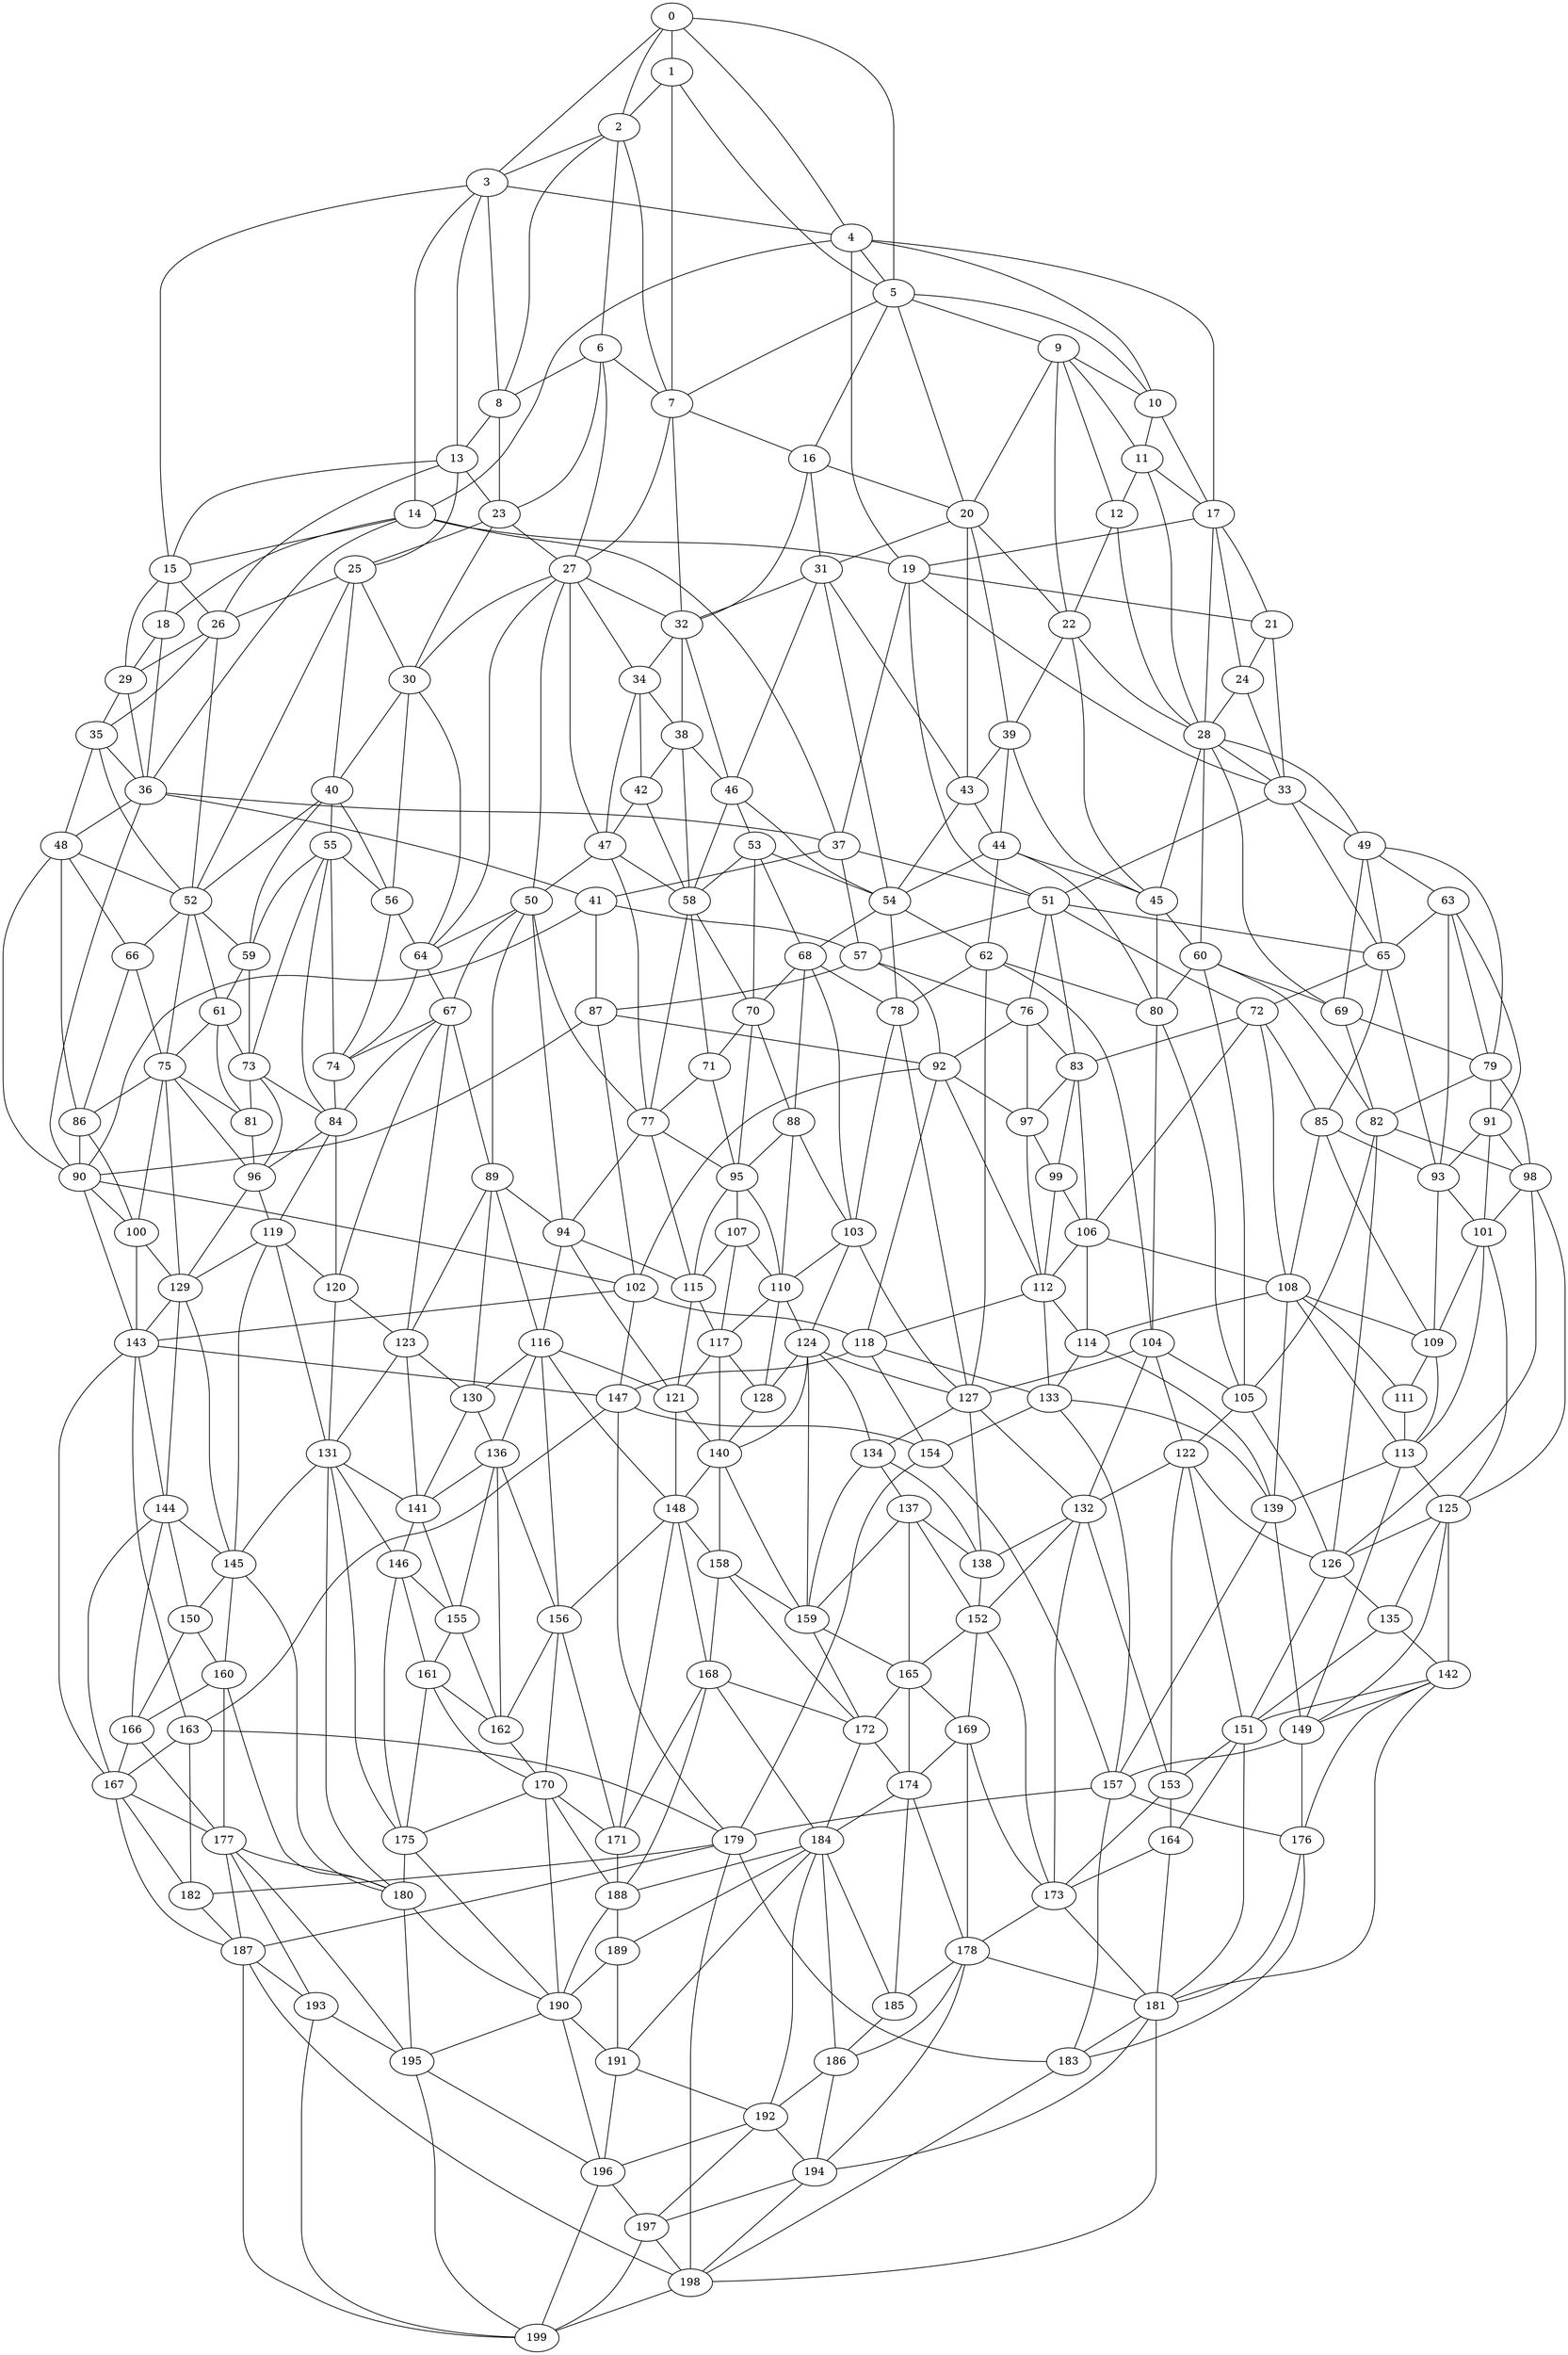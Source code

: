 graph g {0;1;2;3;4;5;6;7;8;9;10;11;12;13;14;15;16;17;18;19;20;21;22;23;24;25;26;27;28;29;30;31;32;33;34;35;36;37;38;39;40;41;42;43;44;45;46;47;48;49;50;51;52;53;54;55;56;57;58;59;60;61;62;63;64;65;66;67;68;69;70;71;72;73;74;75;76;77;78;79;80;81;82;83;84;85;86;87;88;89;90;91;92;93;94;95;96;97;98;99;100;101;102;103;104;105;106;107;108;109;110;111;112;113;114;115;116;117;118;119;120;121;122;123;124;125;126;127;128;129;130;131;132;133;134;135;136;137;138;139;140;141;142;143;144;145;146;147;148;149;150;151;152;153;154;155;156;157;158;159;160;161;162;163;164;165;166;167;168;169;170;171;172;173;174;175;176;177;178;179;180;181;182;183;184;185;186;187;188;189;190;191;192;193;194;195;196;197;198;199;0 -- 1;0 -- 2;0 -- 3;0 -- 4;0 -- 5;1 -- 2;1 -- 5;1 -- 7;2 -- 3;2 -- 6;2 -- 7;2 -- 8;3 -- 4;3 -- 8;3 -- 13;3 -- 14;3 -- 15;4 -- 5;4 -- 10;4 -- 14;4 -- 17;4 -- 19;5 -- 7;5 -- 9;5 -- 10;5 -- 16;5 -- 20;6 -- 7;6 -- 8;6 -- 23;6 -- 27;7 -- 16;7 -- 27;7 -- 32;8 -- 13;8 -- 23;9 -- 10;9 -- 11;9 -- 12;9 -- 20;9 -- 22;10 -- 11;10 -- 17;11 -- 12;11 -- 17;11 -- 28;12 -- 22;12 -- 28;13 -- 15;13 -- 23;13 -- 25;13 -- 26;14 -- 15;14 -- 18;14 -- 19;14 -- 36;14 -- 37;15 -- 18;15 -- 26;15 -- 29;16 -- 20;16 -- 31;16 -- 32;17 -- 19;17 -- 21;17 -- 24;17 -- 28;18 -- 29;18 -- 36;19 -- 21;19 -- 33;19 -- 37;19 -- 51;20 -- 22;20 -- 31;20 -- 39;20 -- 43;21 -- 24;21 -- 33;22 -- 28;22 -- 39;22 -- 45;23 -- 25;23 -- 27;23 -- 30;24 -- 28;24 -- 33;25 -- 26;25 -- 30;25 -- 40;25 -- 52;26 -- 29;26 -- 35;26 -- 52;27 -- 30;27 -- 32;27 -- 34;27 -- 47;27 -- 50;27 -- 64;28 -- 33;28 -- 45;28 -- 49;28 -- 60;28 -- 69;29 -- 35;29 -- 36;30 -- 40;30 -- 56;30 -- 64;31 -- 32;31 -- 43;31 -- 46;31 -- 54;32 -- 34;32 -- 38;32 -- 46;33 -- 49;33 -- 51;33 -- 65;34 -- 38;34 -- 42;34 -- 47;35 -- 36;35 -- 48;35 -- 52;36 -- 37;36 -- 41;36 -- 48;36 -- 90;37 -- 41;37 -- 51;37 -- 57;38 -- 42;38 -- 46;38 -- 58;39 -- 43;39 -- 44;39 -- 45;40 -- 52;40 -- 55;40 -- 56;40 -- 59;41 -- 57;41 -- 87;41 -- 90;42 -- 47;42 -- 58;43 -- 44;43 -- 54;44 -- 45;44 -- 54;44 -- 62;44 -- 80;45 -- 60;45 -- 80;46 -- 53;46 -- 54;46 -- 58;47 -- 50;47 -- 58;47 -- 77;48 -- 52;48 -- 66;48 -- 86;48 -- 90;49 -- 63;49 -- 65;49 -- 69;49 -- 79;50 -- 64;50 -- 67;50 -- 77;50 -- 89;50 -- 94;51 -- 57;51 -- 65;51 -- 72;51 -- 76;51 -- 83;52 -- 59;52 -- 61;52 -- 66;52 -- 75;53 -- 54;53 -- 58;53 -- 68;53 -- 70;54 -- 62;54 -- 68;54 -- 78;55 -- 56;55 -- 59;55 -- 73;55 -- 74;55 -- 84;56 -- 64;56 -- 74;57 -- 76;57 -- 87;57 -- 92;58 -- 70;58 -- 71;58 -- 77;59 -- 61;59 -- 73;60 -- 69;60 -- 80;60 -- 82;60 -- 105;61 -- 73;61 -- 75;61 -- 81;62 -- 78;62 -- 80;62 -- 104;62 -- 127;63 -- 65;63 -- 79;63 -- 91;63 -- 93;64 -- 67;64 -- 74;65 -- 72;65 -- 85;65 -- 93;66 -- 75;66 -- 86;67 -- 74;67 -- 84;67 -- 89;67 -- 120;67 -- 123;68 -- 70;68 -- 78;68 -- 88;68 -- 103;69 -- 79;69 -- 82;70 -- 71;70 -- 88;70 -- 95;71 -- 77;71 -- 95;72 -- 83;72 -- 85;72 -- 106;72 -- 108;73 -- 81;73 -- 84;73 -- 96;74 -- 84;75 -- 81;75 -- 86;75 -- 96;75 -- 100;75 -- 129;76 -- 83;76 -- 92;76 -- 97;77 -- 94;77 -- 95;77 -- 115;78 -- 103;78 -- 127;79 -- 82;79 -- 91;79 -- 98;80 -- 104;80 -- 105;81 -- 96;82 -- 98;82 -- 105;82 -- 126;83 -- 97;83 -- 99;83 -- 106;84 -- 96;84 -- 119;84 -- 120;85 -- 93;85 -- 108;85 -- 109;86 -- 90;86 -- 100;87 -- 90;87 -- 92;87 -- 102;88 -- 95;88 -- 103;88 -- 110;89 -- 94;89 -- 116;89 -- 123;89 -- 130;90 -- 100;90 -- 102;90 -- 143;91 -- 93;91 -- 98;91 -- 101;92 -- 97;92 -- 102;92 -- 112;92 -- 118;93 -- 101;93 -- 109;94 -- 115;94 -- 116;94 -- 121;95 -- 107;95 -- 110;95 -- 115;96 -- 119;96 -- 129;97 -- 99;97 -- 112;98 -- 101;98 -- 125;98 -- 126;99 -- 106;99 -- 112;100 -- 129;100 -- 143;101 -- 109;101 -- 113;101 -- 125;102 -- 118;102 -- 143;102 -- 147;103 -- 110;103 -- 124;103 -- 127;104 -- 105;104 -- 122;104 -- 127;104 -- 132;105 -- 122;105 -- 126;106 -- 108;106 -- 112;106 -- 114;107 -- 110;107 -- 115;107 -- 117;108 -- 109;108 -- 111;108 -- 113;108 -- 114;108 -- 139;109 -- 111;109 -- 113;110 -- 117;110 -- 124;110 -- 128;111 -- 113;112 -- 114;112 -- 118;112 -- 133;113 -- 125;113 -- 139;113 -- 149;114 -- 133;114 -- 139;115 -- 117;115 -- 121;116 -- 121;116 -- 130;116 -- 136;116 -- 148;116 -- 156;117 -- 121;117 -- 128;117 -- 140;118 -- 133;118 -- 147;118 -- 154;119 -- 120;119 -- 129;119 -- 131;119 -- 145;120 -- 123;120 -- 131;121 -- 140;121 -- 148;122 -- 126;122 -- 132;122 -- 151;122 -- 153;123 -- 130;123 -- 131;123 -- 141;124 -- 127;124 -- 128;124 -- 134;124 -- 140;124 -- 159;125 -- 126;125 -- 135;125 -- 142;125 -- 149;126 -- 135;126 -- 151;127 -- 132;127 -- 134;127 -- 138;128 -- 140;129 -- 143;129 -- 144;129 -- 145;130 -- 136;130 -- 141;131 -- 141;131 -- 145;131 -- 146;131 -- 175;131 -- 180;132 -- 138;132 -- 152;132 -- 153;132 -- 173;133 -- 139;133 -- 154;133 -- 157;134 -- 137;134 -- 138;134 -- 159;135 -- 142;135 -- 151;136 -- 141;136 -- 155;136 -- 156;136 -- 162;137 -- 138;137 -- 152;137 -- 159;137 -- 165;138 -- 152;139 -- 149;139 -- 157;140 -- 148;140 -- 158;140 -- 159;141 -- 146;141 -- 155;142 -- 149;142 -- 151;142 -- 176;142 -- 181;143 -- 144;143 -- 147;143 -- 163;143 -- 167;144 -- 145;144 -- 150;144 -- 166;144 -- 167;145 -- 150;145 -- 160;145 -- 180;146 -- 155;146 -- 161;146 -- 175;147 -- 154;147 -- 163;147 -- 179;148 -- 156;148 -- 158;148 -- 168;148 -- 171;149 -- 157;149 -- 176;150 -- 160;150 -- 166;151 -- 153;151 -- 164;151 -- 181;152 -- 165;152 -- 169;152 -- 173;153 -- 164;153 -- 173;154 -- 157;154 -- 179;155 -- 161;155 -- 162;156 -- 162;156 -- 170;156 -- 171;157 -- 176;157 -- 179;157 -- 183;158 -- 159;158 -- 168;158 -- 172;159 -- 165;159 -- 172;160 -- 166;160 -- 177;160 -- 180;161 -- 162;161 -- 170;161 -- 175;162 -- 170;163 -- 167;163 -- 179;163 -- 182;164 -- 173;164 -- 181;165 -- 169;165 -- 172;165 -- 174;166 -- 167;166 -- 177;167 -- 177;167 -- 182;167 -- 187;168 -- 171;168 -- 172;168 -- 184;168 -- 188;169 -- 173;169 -- 174;169 -- 178;170 -- 171;170 -- 175;170 -- 188;170 -- 190;171 -- 188;172 -- 174;172 -- 184;173 -- 178;173 -- 181;174 -- 178;174 -- 184;174 -- 185;175 -- 180;175 -- 190;176 -- 181;176 -- 183;177 -- 180;177 -- 187;177 -- 193;177 -- 195;178 -- 181;178 -- 185;178 -- 186;178 -- 194;179 -- 182;179 -- 183;179 -- 187;179 -- 198;180 -- 190;180 -- 195;181 -- 183;181 -- 194;181 -- 198;182 -- 187;183 -- 198;184 -- 185;184 -- 186;184 -- 188;184 -- 189;184 -- 191;184 -- 192;185 -- 186;186 -- 192;186 -- 194;187 -- 193;187 -- 198;187 -- 199;188 -- 189;188 -- 190;189 -- 190;189 -- 191;190 -- 191;190 -- 195;190 -- 196;191 -- 192;191 -- 196;192 -- 194;192 -- 196;192 -- 197;193 -- 195;193 -- 199;194 -- 197;194 -- 198;195 -- 196;195 -- 199;196 -- 197;196 -- 199;197 -- 198;197 -- 199;198 -- 199;}